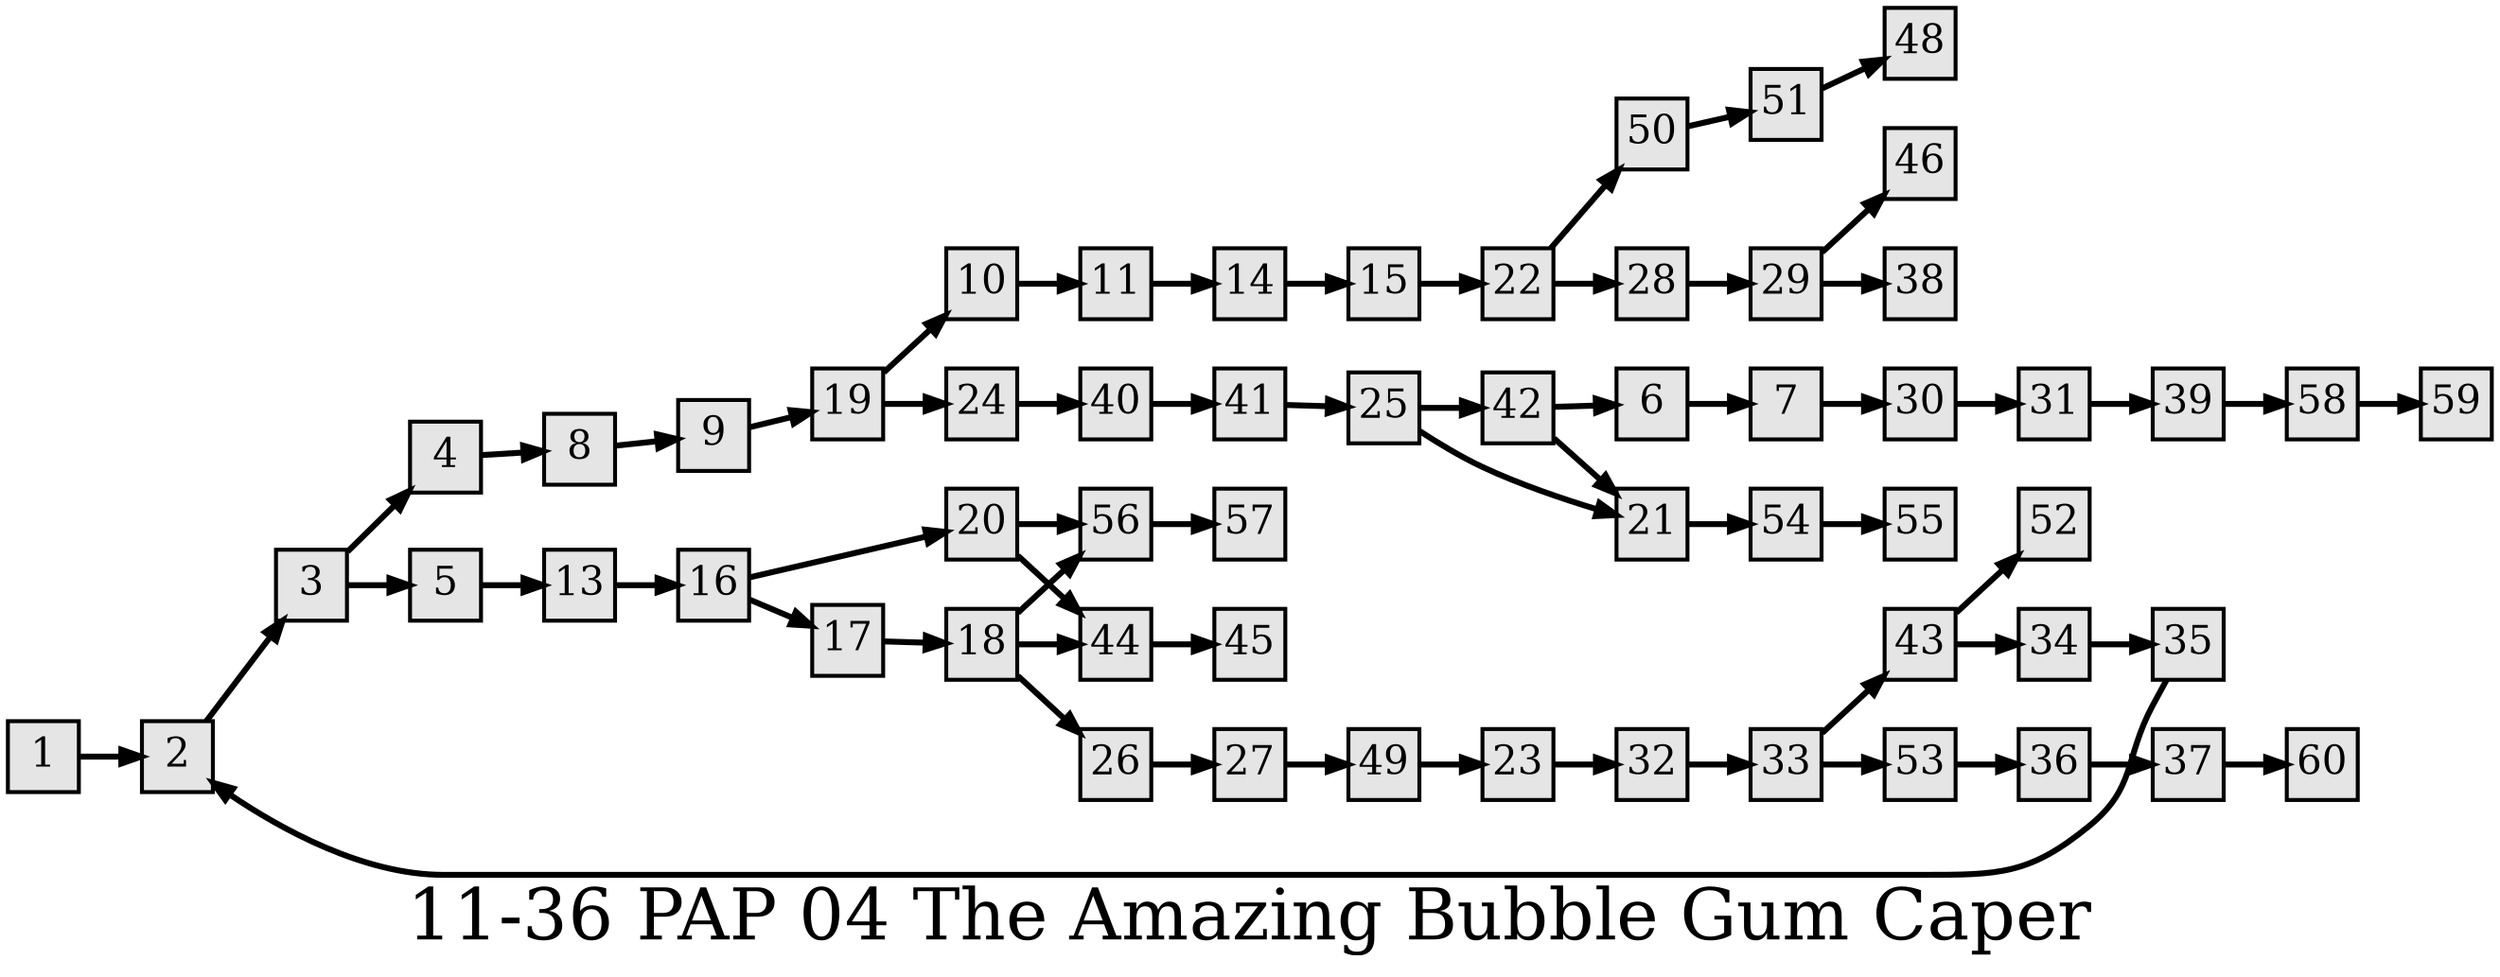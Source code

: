 digraph g{
  graph [ label="11-36 PAP 04 The Amazing Bubble Gum Caper" rankdir=LR, ordering=out, fontsize=36, nodesep="0.35", ranksep="0.45"];
  node  [shape=rect, penwidth=2, fontsize=20, style=filled, fillcolor=grey90, margin="0,0", labelfloat=true, regular=true, fixedsize=true];
  edge  [labelfloat=true, penwidth=3, fontsize=12];
  // ---;
  // group  : Katz;
  // id     :;
  // gbid   :;
  // series :;
  // title  :;
  // author :;
  // credit:;
  // - name : Kylie McGregor;
  // role : encoder;
  // date : 2017-09-06;
  // - name : Jeremy Douglass;
  // role : editor;
  // date : 2017-10-19;
  // render:;
  // - name   : small;
  // styles : gvStyles-small.txt;
  // engine : dot;
  // comment: >;
  
  // ---;
  
  // From | To | Label;
  
  1 -> 2;
  2 -> 3;
  3 -> 4;
  3 -> 5;
  4 -> 8;
  5 -> 13;
  6 -> 7;
  7 -> 30;
  8 -> 9;
  9 -> 19;
  10 -> 11;
  11 -> 14;
  13 -> 16;
  14 -> 15;
  15 -> 22;
  16 -> 20;
  16 -> 17;
  17 -> 18;
  18 -> 56;
  18 -> 44;
  18 -> 26;
  19 -> 10;
  19 -> 24;
  20 -> 56;
  20 -> 44;
  21 -> 54;
  22 -> 50;
  22 -> 28;
  23 -> 32;
  24 -> 40;
  25 -> 42;
  25 -> 21;
  26 -> 27;
  27 -> 49;
  28 -> 29;
  29 -> 46;
  29 -> 38;
  30 -> 31;
  31 -> 39;
  32 -> 33;
  33 -> 43;
  33 -> 53;
  34 -> 35;
  35 -> 2;
  36 -> 37;
  37 -> 60;
  39 -> 58;
  40 -> 41;
  41 -> 25;
  42 -> 6;
  42 -> 21;
  43 -> 52;
  43 -> 34;
  44 -> 45;
  49 -> 23;
  50 -> 51;
  51 -> 48;
  53 -> 36;
  54 -> 55;
  56 -> 57;
  58 -> 59;
}

